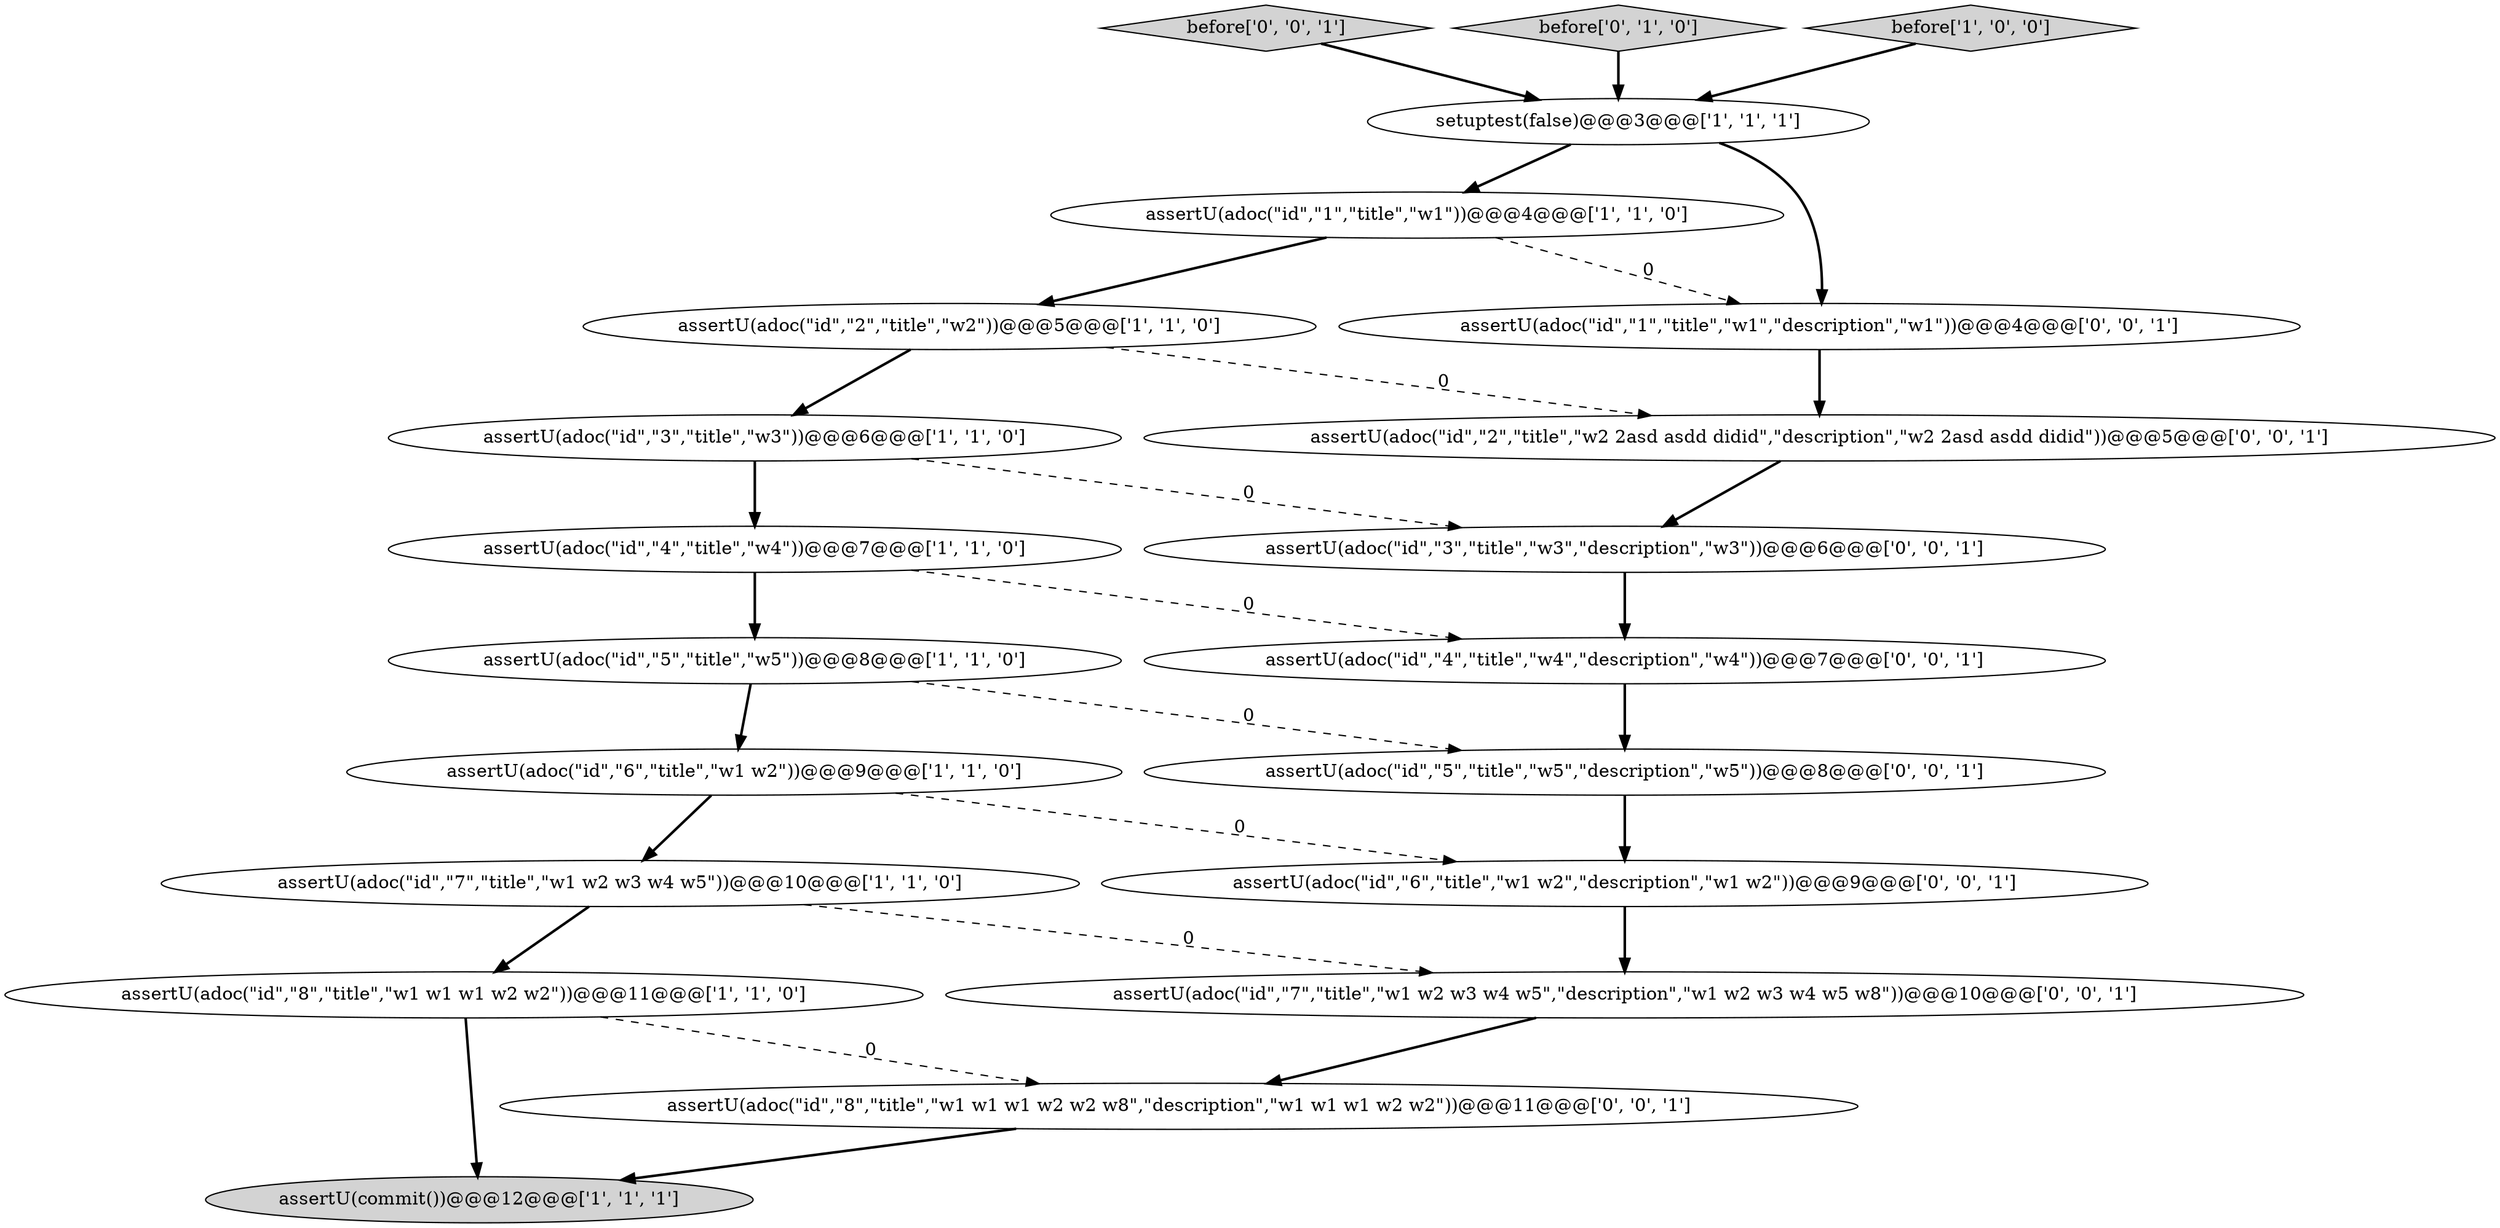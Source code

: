 digraph {
6 [style = filled, label = "assertU(adoc(\"id\",\"6\",\"title\",\"w1 w2\"))@@@9@@@['1', '1', '0']", fillcolor = white, shape = ellipse image = "AAA0AAABBB1BBB"];
2 [style = filled, label = "assertU(adoc(\"id\",\"4\",\"title\",\"w4\"))@@@7@@@['1', '1', '0']", fillcolor = white, shape = ellipse image = "AAA0AAABBB1BBB"];
13 [style = filled, label = "before['0', '0', '1']", fillcolor = lightgray, shape = diamond image = "AAA0AAABBB3BBB"];
9 [style = filled, label = "assertU(commit())@@@12@@@['1', '1', '1']", fillcolor = lightgray, shape = ellipse image = "AAA0AAABBB1BBB"];
12 [style = filled, label = "assertU(adoc(\"id\",\"5\",\"title\",\"w5\",\"description\",\"w5\"))@@@8@@@['0', '0', '1']", fillcolor = white, shape = ellipse image = "AAA0AAABBB3BBB"];
4 [style = filled, label = "assertU(adoc(\"id\",\"5\",\"title\",\"w5\"))@@@8@@@['1', '1', '0']", fillcolor = white, shape = ellipse image = "AAA0AAABBB1BBB"];
7 [style = filled, label = "setuptest(false)@@@3@@@['1', '1', '1']", fillcolor = white, shape = ellipse image = "AAA0AAABBB1BBB"];
11 [style = filled, label = "before['0', '1', '0']", fillcolor = lightgray, shape = diamond image = "AAA0AAABBB2BBB"];
1 [style = filled, label = "assertU(adoc(\"id\",\"1\",\"title\",\"w1\"))@@@4@@@['1', '1', '0']", fillcolor = white, shape = ellipse image = "AAA0AAABBB1BBB"];
18 [style = filled, label = "assertU(adoc(\"id\",\"1\",\"title\",\"w1\",\"description\",\"w1\"))@@@4@@@['0', '0', '1']", fillcolor = white, shape = ellipse image = "AAA0AAABBB3BBB"];
16 [style = filled, label = "assertU(adoc(\"id\",\"2\",\"title\",\"w2 2asd asdd didid\",\"description\",\"w2 2asd asdd didid\"))@@@5@@@['0', '0', '1']", fillcolor = white, shape = ellipse image = "AAA0AAABBB3BBB"];
15 [style = filled, label = "assertU(adoc(\"id\",\"6\",\"title\",\"w1 w2\",\"description\",\"w1 w2\"))@@@9@@@['0', '0', '1']", fillcolor = white, shape = ellipse image = "AAA0AAABBB3BBB"];
19 [style = filled, label = "assertU(adoc(\"id\",\"3\",\"title\",\"w3\",\"description\",\"w3\"))@@@6@@@['0', '0', '1']", fillcolor = white, shape = ellipse image = "AAA0AAABBB3BBB"];
20 [style = filled, label = "assertU(adoc(\"id\",\"4\",\"title\",\"w4\",\"description\",\"w4\"))@@@7@@@['0', '0', '1']", fillcolor = white, shape = ellipse image = "AAA0AAABBB3BBB"];
5 [style = filled, label = "assertU(adoc(\"id\",\"7\",\"title\",\"w1 w2 w3 w4 w5\"))@@@10@@@['1', '1', '0']", fillcolor = white, shape = ellipse image = "AAA0AAABBB1BBB"];
3 [style = filled, label = "before['1', '0', '0']", fillcolor = lightgray, shape = diamond image = "AAA0AAABBB1BBB"];
8 [style = filled, label = "assertU(adoc(\"id\",\"3\",\"title\",\"w3\"))@@@6@@@['1', '1', '0']", fillcolor = white, shape = ellipse image = "AAA0AAABBB1BBB"];
10 [style = filled, label = "assertU(adoc(\"id\",\"8\",\"title\",\"w1 w1 w1 w2 w2\"))@@@11@@@['1', '1', '0']", fillcolor = white, shape = ellipse image = "AAA0AAABBB1BBB"];
17 [style = filled, label = "assertU(adoc(\"id\",\"8\",\"title\",\"w1 w1 w1 w2 w2 w8\",\"description\",\"w1 w1 w1 w2 w2\"))@@@11@@@['0', '0', '1']", fillcolor = white, shape = ellipse image = "AAA0AAABBB3BBB"];
0 [style = filled, label = "assertU(adoc(\"id\",\"2\",\"title\",\"w2\"))@@@5@@@['1', '1', '0']", fillcolor = white, shape = ellipse image = "AAA0AAABBB1BBB"];
14 [style = filled, label = "assertU(adoc(\"id\",\"7\",\"title\",\"w1 w2 w3 w4 w5\",\"description\",\"w1 w2 w3 w4 w5 w8\"))@@@10@@@['0', '0', '1']", fillcolor = white, shape = ellipse image = "AAA0AAABBB3BBB"];
5->10 [style = bold, label=""];
8->19 [style = dashed, label="0"];
5->14 [style = dashed, label="0"];
7->1 [style = bold, label=""];
2->20 [style = dashed, label="0"];
15->14 [style = bold, label=""];
4->6 [style = bold, label=""];
19->20 [style = bold, label=""];
17->9 [style = bold, label=""];
12->15 [style = bold, label=""];
0->16 [style = dashed, label="0"];
14->17 [style = bold, label=""];
1->18 [style = dashed, label="0"];
1->0 [style = bold, label=""];
16->19 [style = bold, label=""];
2->4 [style = bold, label=""];
4->12 [style = dashed, label="0"];
6->5 [style = bold, label=""];
8->2 [style = bold, label=""];
3->7 [style = bold, label=""];
6->15 [style = dashed, label="0"];
13->7 [style = bold, label=""];
20->12 [style = bold, label=""];
0->8 [style = bold, label=""];
10->17 [style = dashed, label="0"];
7->18 [style = bold, label=""];
10->9 [style = bold, label=""];
11->7 [style = bold, label=""];
18->16 [style = bold, label=""];
}
